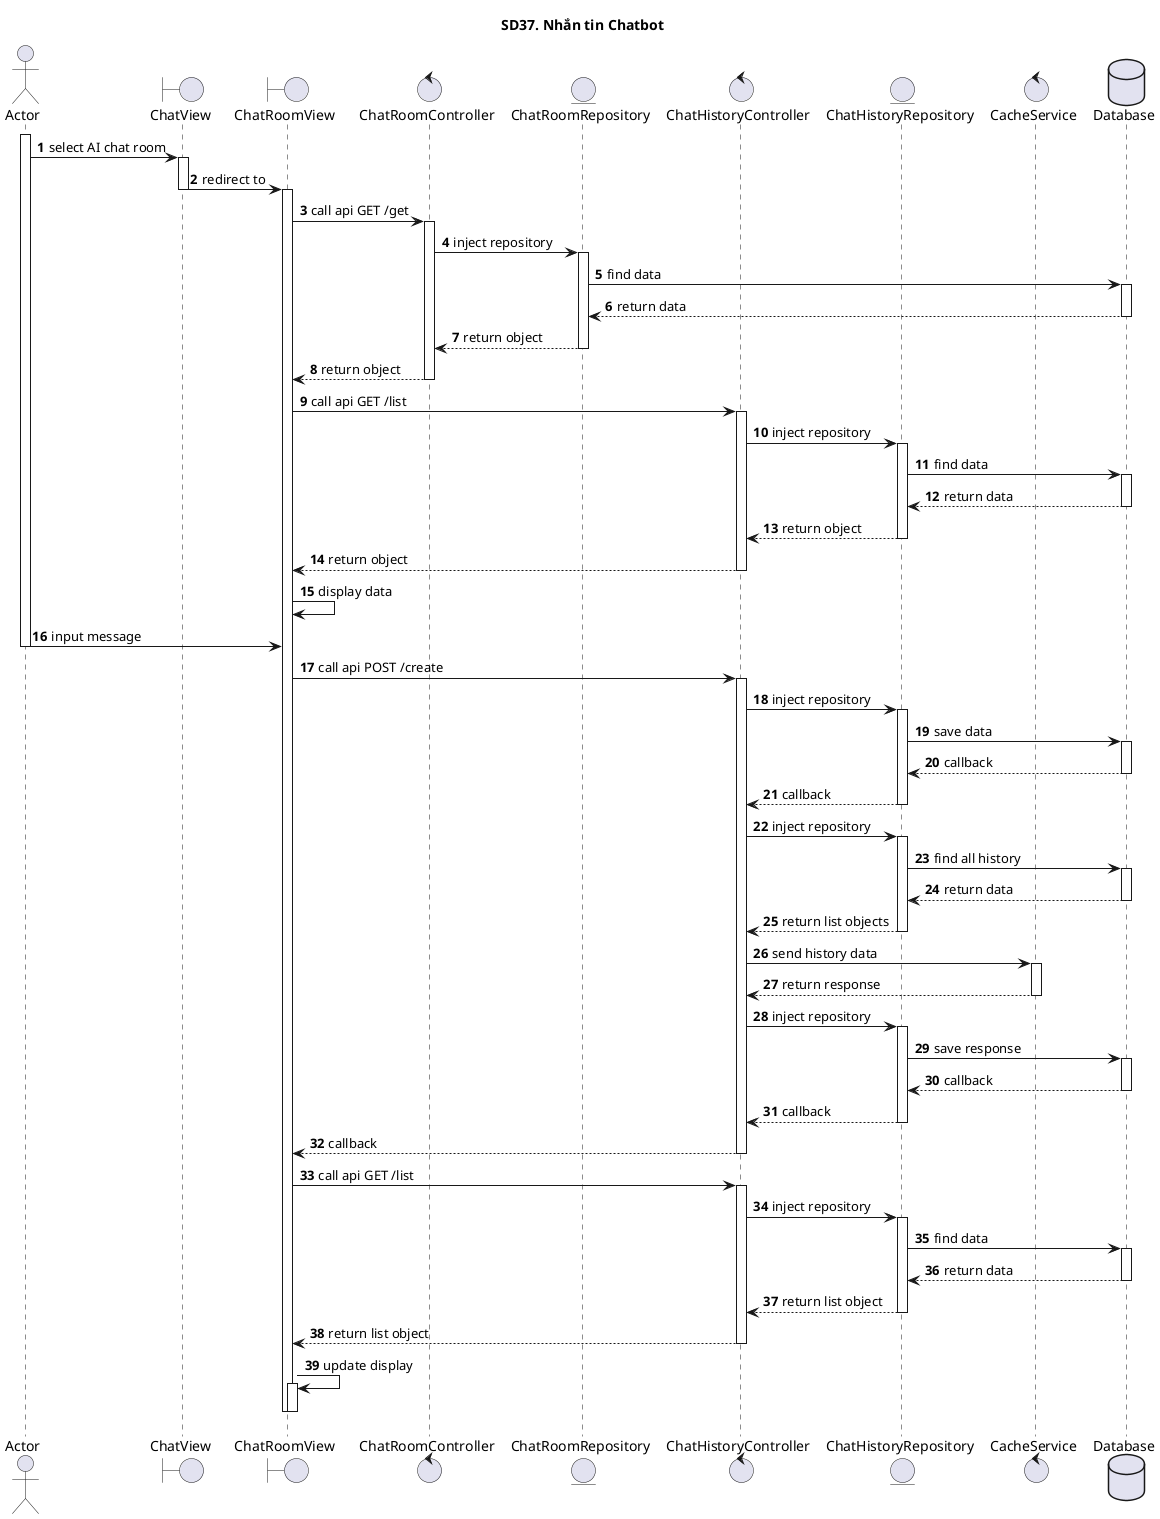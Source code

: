 @startuml SQ
autonumber
title SD37. Nhắn tin Chatbot
actor "Actor" as actor
boundary "ChatView" as view
boundary "ChatRoomView" as chatRoomView
control "ChatRoomController" as controller
entity "ChatRoomRepository" as model
control "ChatHistoryController" as chatHistoryController
entity "ChatHistoryRepository" as chatHistoryModel
control "CacheService" as service
database "Database" as database
activate actor
actor -> view: select AI chat room
activate view
view -> chatRoomView: redirect to
deactivate view
activate chatRoomView
chatRoomView -> controller: call api GET /get
activate controller
controller -> model: inject repository
activate model
model -> database: find data
activate database
database --> model: return data
deactivate database
model --> controller: return object
deactivate model
controller --> chatRoomView: return object
deactivate controller
chatRoomView -> chatHistoryController: call api GET /list
activate chatHistoryController
chatHistoryController -> chatHistoryModel: inject repository
activate chatHistoryModel
chatHistoryModel -> database: find data
activate database
database --> chatHistoryModel: return data
deactivate database
chatHistoryModel --> chatHistoryController: return object
deactivate chatHistoryModel
chatHistoryController --> chatRoomView: return object
deactivate chatHistoryController
chatRoomView -> chatRoomView: display data
actor -> chatRoomView: input message
deactivate actor
chatRoomView -> chatHistoryController: call api POST /create
activate chatHistoryController
chatHistoryController -> chatHistoryModel: inject repository
activate chatHistoryModel
chatHistoryModel -> database: save data
activate database
database --> chatHistoryModel: callback
deactivate database
chatHistoryModel --> chatHistoryController: callback
deactivate chatHistoryModel
chatHistoryController -> chatHistoryModel: inject repository
activate chatHistoryModel
chatHistoryModel -> database: find all history
activate database
database --> chatHistoryModel: return data
deactivate database
chatHistoryModel --> chatHistoryController: return list objects
deactivate chatHistoryModel
chatHistoryController -> service: send history data
activate service
service --> chatHistoryController: return response
deactivate service
chatHistoryController -> chatHistoryModel: inject repository
activate chatHistoryModel
chatHistoryModel -> database: save response
activate database
database --> chatHistoryModel: callback
deactivate database
chatHistoryModel --> chatHistoryController: callback
deactivate chatHistoryModel
chatHistoryController --> chatRoomView: callback
deactivate chatHistoryController
chatRoomView -> chatHistoryController: call api GET /list
activate chatHistoryController
chatHistoryController -> chatHistoryModel: inject repository
activate chatHistoryModel
chatHistoryModel -> database: find data
activate database
database --> chatHistoryModel: return data
deactivate database
chatHistoryModel --> chatHistoryController: return list object
deactivate chatHistoryModel
chatHistoryController --> chatRoomView: return list object
deactivate chatHistoryController
chatRoomView -> chatRoomView: update display
activate chatRoomView
deactivate chatRoomView
deactivate chatRoomView
@enduml